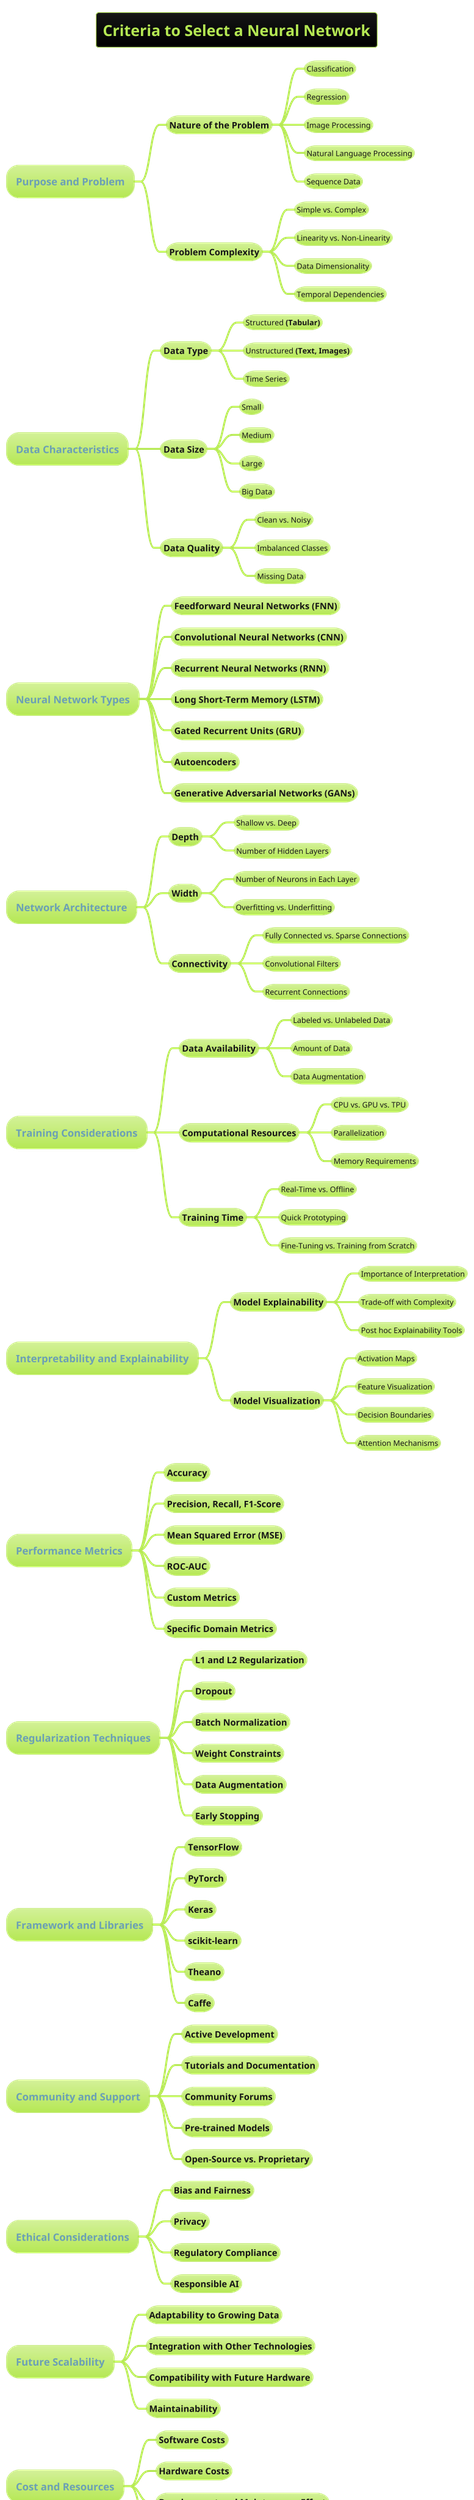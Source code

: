 @startmindmap
title =Criteria to Select a Neural Network
!theme hacker

* Purpose and Problem
** Nature of the Problem
*** Classification
*** Regression
*** Image Processing
*** Natural Language Processing
*** Sequence Data
** Problem Complexity
*** Simple vs. Complex
*** Linearity vs. Non-Linearity
*** Data Dimensionality
*** Temporal Dependencies

* Data Characteristics
** Data Type
*** Structured **(Tabular)**
*** Unstructured **(Text, Images)**
*** Time Series
** Data Size
*** Small
*** Medium
*** Large
*** Big Data
** Data Quality
*** Clean vs. Noisy
*** Imbalanced Classes
*** Missing Data

* Neural Network Types
** Feedforward Neural Networks **(FNN)**
** Convolutional Neural Networks **(CNN)**
** Recurrent Neural Networks **(RNN)**
** Long Short-Term Memory **(LSTM)**
** Gated Recurrent Units **(GRU)**
** Autoencoders
** Generative Adversarial Networks **(GANs)**

* Network Architecture
** Depth
*** Shallow vs. Deep
*** Number of Hidden Layers
** Width
*** Number of Neurons in Each Layer
*** Overfitting vs. Underfitting
** Connectivity
*** Fully Connected vs. Sparse Connections
*** Convolutional Filters
*** Recurrent Connections

* Training Considerations
** Data Availability
*** Labeled vs. Unlabeled Data
*** Amount of Data
*** Data Augmentation
** Computational Resources
*** CPU vs. GPU vs. TPU
*** Parallelization
*** Memory Requirements
** Training Time
*** Real-Time vs. Offline
*** Quick Prototyping
*** Fine-Tuning vs. Training from Scratch

* Interpretability and Explainability
** Model Explainability
*** Importance of Interpretation
*** Trade-off with Complexity
*** Post hoc Explainability Tools
** Model Visualization
*** Activation Maps
*** Feature Visualization
*** Decision Boundaries
*** Attention Mechanisms

* Performance Metrics
** Accuracy
** Precision, Recall, F1-Score
** Mean Squared Error **(MSE)**
** ROC-AUC
** Custom Metrics
** Specific Domain Metrics

* Regularization Techniques
** L1 and L2 Regularization
** Dropout
** Batch Normalization
** Weight Constraints
** Data Augmentation
** Early Stopping

* Framework and Libraries
** TensorFlow
** PyTorch
** Keras
** scikit-learn
** Theano
** Caffe

* Community and Support
** Active Development
** Tutorials and Documentation
** Community Forums
** Pre-trained Models
** Open-Source vs. Proprietary

* Ethical Considerations
** Bias and Fairness
** Privacy
** Regulatory Compliance
** Responsible AI

* Future Scalability
** Adaptability to Growing Data
** Integration with Other Technologies
** Compatibility with Future Hardware
** Maintainability

* Cost and Resources
** Software Costs
** Hardware Costs
** Development and Maintenance Effort
** Availability of Expertise

@endmindmap
